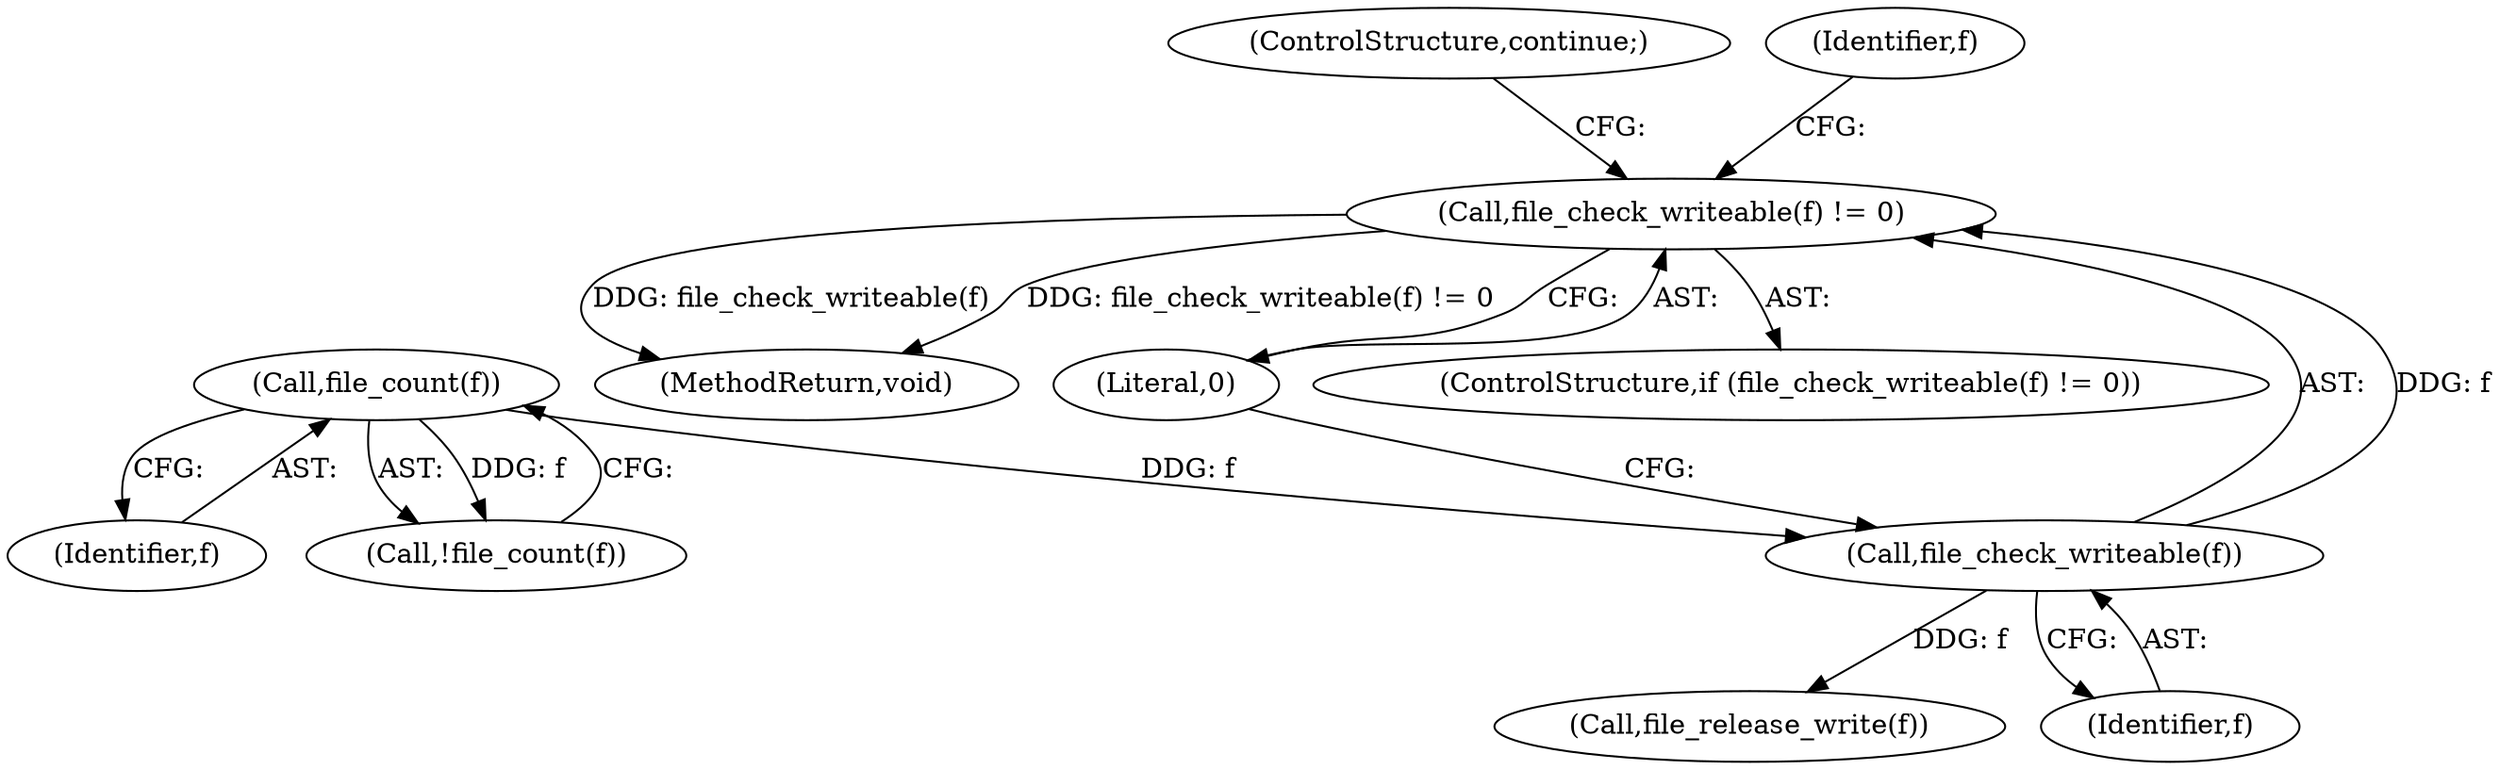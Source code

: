 digraph "1_linux_eee5cc2702929fd41cce28058dc6d6717f723f87_7@API" {
"1000137" [label="(Call,file_check_writeable(f) != 0)"];
"1000138" [label="(Call,file_check_writeable(f))"];
"1000110" [label="(Call,file_count(f))"];
"1000148" [label="(Call,file_release_write(f))"];
"1000154" [label="(MethodReturn,void)"];
"1000141" [label="(ControlStructure,continue;)"];
"1000145" [label="(Identifier,f)"];
"1000138" [label="(Call,file_check_writeable(f))"];
"1000140" [label="(Literal,0)"];
"1000110" [label="(Call,file_count(f))"];
"1000111" [label="(Identifier,f)"];
"1000109" [label="(Call,!file_count(f))"];
"1000139" [label="(Identifier,f)"];
"1000136" [label="(ControlStructure,if (file_check_writeable(f) != 0))"];
"1000137" [label="(Call,file_check_writeable(f) != 0)"];
"1000137" -> "1000136"  [label="AST: "];
"1000137" -> "1000140"  [label="CFG: "];
"1000138" -> "1000137"  [label="AST: "];
"1000140" -> "1000137"  [label="AST: "];
"1000141" -> "1000137"  [label="CFG: "];
"1000145" -> "1000137"  [label="CFG: "];
"1000137" -> "1000154"  [label="DDG: file_check_writeable(f)"];
"1000137" -> "1000154"  [label="DDG: file_check_writeable(f) != 0"];
"1000138" -> "1000137"  [label="DDG: f"];
"1000138" -> "1000139"  [label="CFG: "];
"1000139" -> "1000138"  [label="AST: "];
"1000140" -> "1000138"  [label="CFG: "];
"1000110" -> "1000138"  [label="DDG: f"];
"1000138" -> "1000148"  [label="DDG: f"];
"1000110" -> "1000109"  [label="AST: "];
"1000110" -> "1000111"  [label="CFG: "];
"1000111" -> "1000110"  [label="AST: "];
"1000109" -> "1000110"  [label="CFG: "];
"1000110" -> "1000109"  [label="DDG: f"];
}
